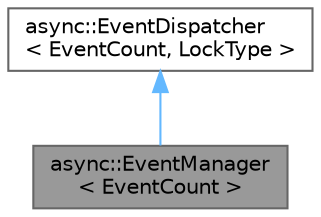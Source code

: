 digraph "async::EventManager&lt; EventCount &gt;"
{
 // LATEX_PDF_SIZE
  bgcolor="transparent";
  edge [fontname=Helvetica,fontsize=10,labelfontname=Helvetica,labelfontsize=10];
  node [fontname=Helvetica,fontsize=10,shape=box,height=0.2,width=0.4];
  Node1 [id="Node000001",label="async::EventManager\l\< EventCount \>",height=0.2,width=0.4,color="gray40", fillcolor="grey60", style="filled", fontcolor="black",tooltip=" "];
  Node2 -> Node1 [id="edge1_Node000001_Node000002",dir="back",color="steelblue1",style="solid",tooltip=" "];
  Node2 [id="Node000002",label="async::EventDispatcher\l\< EventCount, LockType \>",height=0.2,width=0.4,color="gray40", fillcolor="white", style="filled",URL="$de/dde/classasync_1_1EventDispatcher.html",tooltip=" "];
}
